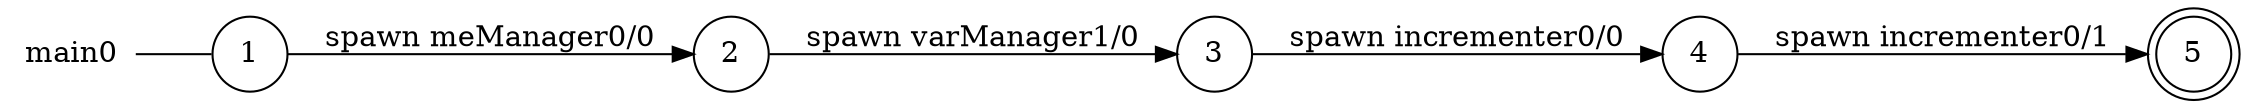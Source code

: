 digraph main0 {
	rankdir="LR";
	n_0 [label="main0", shape="plaintext"];
	n_1 [id="5", shape=circle, label="3"];
	n_2 [id="1", shape=circle, label="1"];
	n_0 -> n_2 [arrowhead=none];
	n_3 [id="2", shape=circle, label="2"];
	n_4 [id="4", shape=doublecircle, label="5"];
	n_5 [id="3", shape=circle, label="4"];

	n_1 -> n_5 [id="[$e|2]", label="spawn incrementer0/0"];
	n_5 -> n_4 [id="[$e|3]", label="spawn incrementer0/1"];
	n_3 -> n_1 [id="[$e|0]", label="spawn varManager1/0"];
	n_2 -> n_3 [id="[$e|1]", label="spawn meManager0/0"];
}
